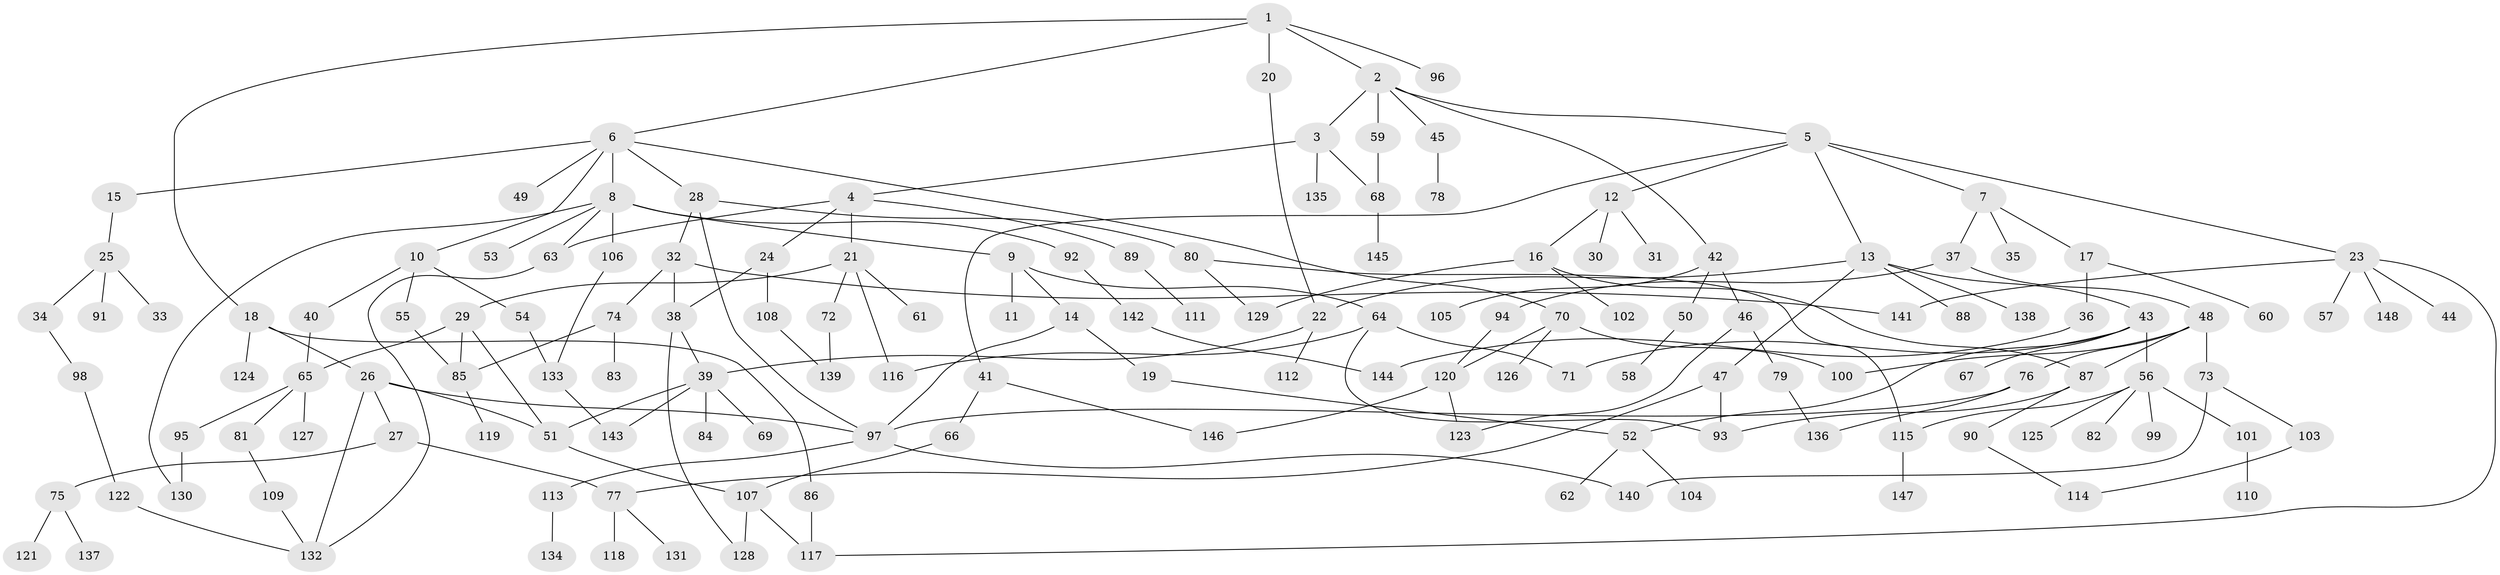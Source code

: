 // coarse degree distribution, {1: 0.4174757281553398, 4: 0.08737864077669903, 2: 0.3106796116504854, 5: 0.038834951456310676, 19: 0.009708737864077669, 7: 0.009708737864077669, 3: 0.05825242718446602, 6: 0.02912621359223301, 10: 0.019417475728155338, 12: 0.009708737864077669, 13: 0.009708737864077669}
// Generated by graph-tools (version 1.1) at 2025/45/03/04/25 21:45:00]
// undirected, 148 vertices, 189 edges
graph export_dot {
graph [start="1"]
  node [color=gray90,style=filled];
  1;
  2;
  3;
  4;
  5;
  6;
  7;
  8;
  9;
  10;
  11;
  12;
  13;
  14;
  15;
  16;
  17;
  18;
  19;
  20;
  21;
  22;
  23;
  24;
  25;
  26;
  27;
  28;
  29;
  30;
  31;
  32;
  33;
  34;
  35;
  36;
  37;
  38;
  39;
  40;
  41;
  42;
  43;
  44;
  45;
  46;
  47;
  48;
  49;
  50;
  51;
  52;
  53;
  54;
  55;
  56;
  57;
  58;
  59;
  60;
  61;
  62;
  63;
  64;
  65;
  66;
  67;
  68;
  69;
  70;
  71;
  72;
  73;
  74;
  75;
  76;
  77;
  78;
  79;
  80;
  81;
  82;
  83;
  84;
  85;
  86;
  87;
  88;
  89;
  90;
  91;
  92;
  93;
  94;
  95;
  96;
  97;
  98;
  99;
  100;
  101;
  102;
  103;
  104;
  105;
  106;
  107;
  108;
  109;
  110;
  111;
  112;
  113;
  114;
  115;
  116;
  117;
  118;
  119;
  120;
  121;
  122;
  123;
  124;
  125;
  126;
  127;
  128;
  129;
  130;
  131;
  132;
  133;
  134;
  135;
  136;
  137;
  138;
  139;
  140;
  141;
  142;
  143;
  144;
  145;
  146;
  147;
  148;
  1 -- 2;
  1 -- 6;
  1 -- 18;
  1 -- 20;
  1 -- 96;
  2 -- 3;
  2 -- 5;
  2 -- 42;
  2 -- 45;
  2 -- 59;
  3 -- 4;
  3 -- 135;
  3 -- 68;
  4 -- 21;
  4 -- 24;
  4 -- 63;
  4 -- 89;
  5 -- 7;
  5 -- 12;
  5 -- 13;
  5 -- 23;
  5 -- 41;
  6 -- 8;
  6 -- 10;
  6 -- 15;
  6 -- 28;
  6 -- 49;
  6 -- 70;
  7 -- 17;
  7 -- 35;
  7 -- 37;
  8 -- 9;
  8 -- 53;
  8 -- 92;
  8 -- 106;
  8 -- 130;
  8 -- 63;
  9 -- 11;
  9 -- 14;
  9 -- 64;
  10 -- 40;
  10 -- 54;
  10 -- 55;
  12 -- 16;
  12 -- 30;
  12 -- 31;
  13 -- 43;
  13 -- 47;
  13 -- 88;
  13 -- 138;
  13 -- 22;
  14 -- 19;
  14 -- 97;
  15 -- 25;
  16 -- 87;
  16 -- 102;
  16 -- 129;
  17 -- 36;
  17 -- 60;
  18 -- 26;
  18 -- 86;
  18 -- 124;
  19 -- 52;
  20 -- 22;
  21 -- 29;
  21 -- 61;
  21 -- 72;
  21 -- 116;
  22 -- 39;
  22 -- 112;
  23 -- 44;
  23 -- 57;
  23 -- 117;
  23 -- 141;
  23 -- 148;
  24 -- 108;
  24 -- 38;
  25 -- 33;
  25 -- 34;
  25 -- 91;
  26 -- 27;
  26 -- 51;
  26 -- 132;
  26 -- 97;
  27 -- 75;
  27 -- 77;
  28 -- 32;
  28 -- 80;
  28 -- 97;
  29 -- 85;
  29 -- 51;
  29 -- 65;
  32 -- 38;
  32 -- 74;
  32 -- 141;
  34 -- 98;
  36 -- 144;
  37 -- 48;
  37 -- 94;
  38 -- 128;
  38 -- 39;
  39 -- 69;
  39 -- 84;
  39 -- 143;
  39 -- 51;
  40 -- 65;
  41 -- 66;
  41 -- 146;
  42 -- 46;
  42 -- 50;
  42 -- 105;
  43 -- 56;
  43 -- 67;
  43 -- 52;
  43 -- 71;
  45 -- 78;
  46 -- 79;
  46 -- 123;
  47 -- 77;
  47 -- 93;
  48 -- 73;
  48 -- 76;
  48 -- 100;
  48 -- 87;
  50 -- 58;
  51 -- 107;
  52 -- 62;
  52 -- 104;
  54 -- 133;
  55 -- 85;
  56 -- 82;
  56 -- 99;
  56 -- 101;
  56 -- 115;
  56 -- 125;
  59 -- 68;
  63 -- 132;
  64 -- 71;
  64 -- 116;
  64 -- 93;
  65 -- 81;
  65 -- 95;
  65 -- 127;
  66 -- 107;
  68 -- 145;
  70 -- 100;
  70 -- 126;
  70 -- 120;
  72 -- 139;
  73 -- 103;
  73 -- 140;
  74 -- 83;
  74 -- 85;
  75 -- 121;
  75 -- 137;
  76 -- 97;
  76 -- 136;
  77 -- 118;
  77 -- 131;
  79 -- 136;
  80 -- 129;
  80 -- 115;
  81 -- 109;
  85 -- 119;
  86 -- 117;
  87 -- 90;
  87 -- 93;
  89 -- 111;
  90 -- 114;
  92 -- 142;
  94 -- 120;
  95 -- 130;
  97 -- 113;
  97 -- 140;
  98 -- 122;
  101 -- 110;
  103 -- 114;
  106 -- 133;
  107 -- 117;
  107 -- 128;
  108 -- 139;
  109 -- 132;
  113 -- 134;
  115 -- 147;
  120 -- 123;
  120 -- 146;
  122 -- 132;
  133 -- 143;
  142 -- 144;
}
